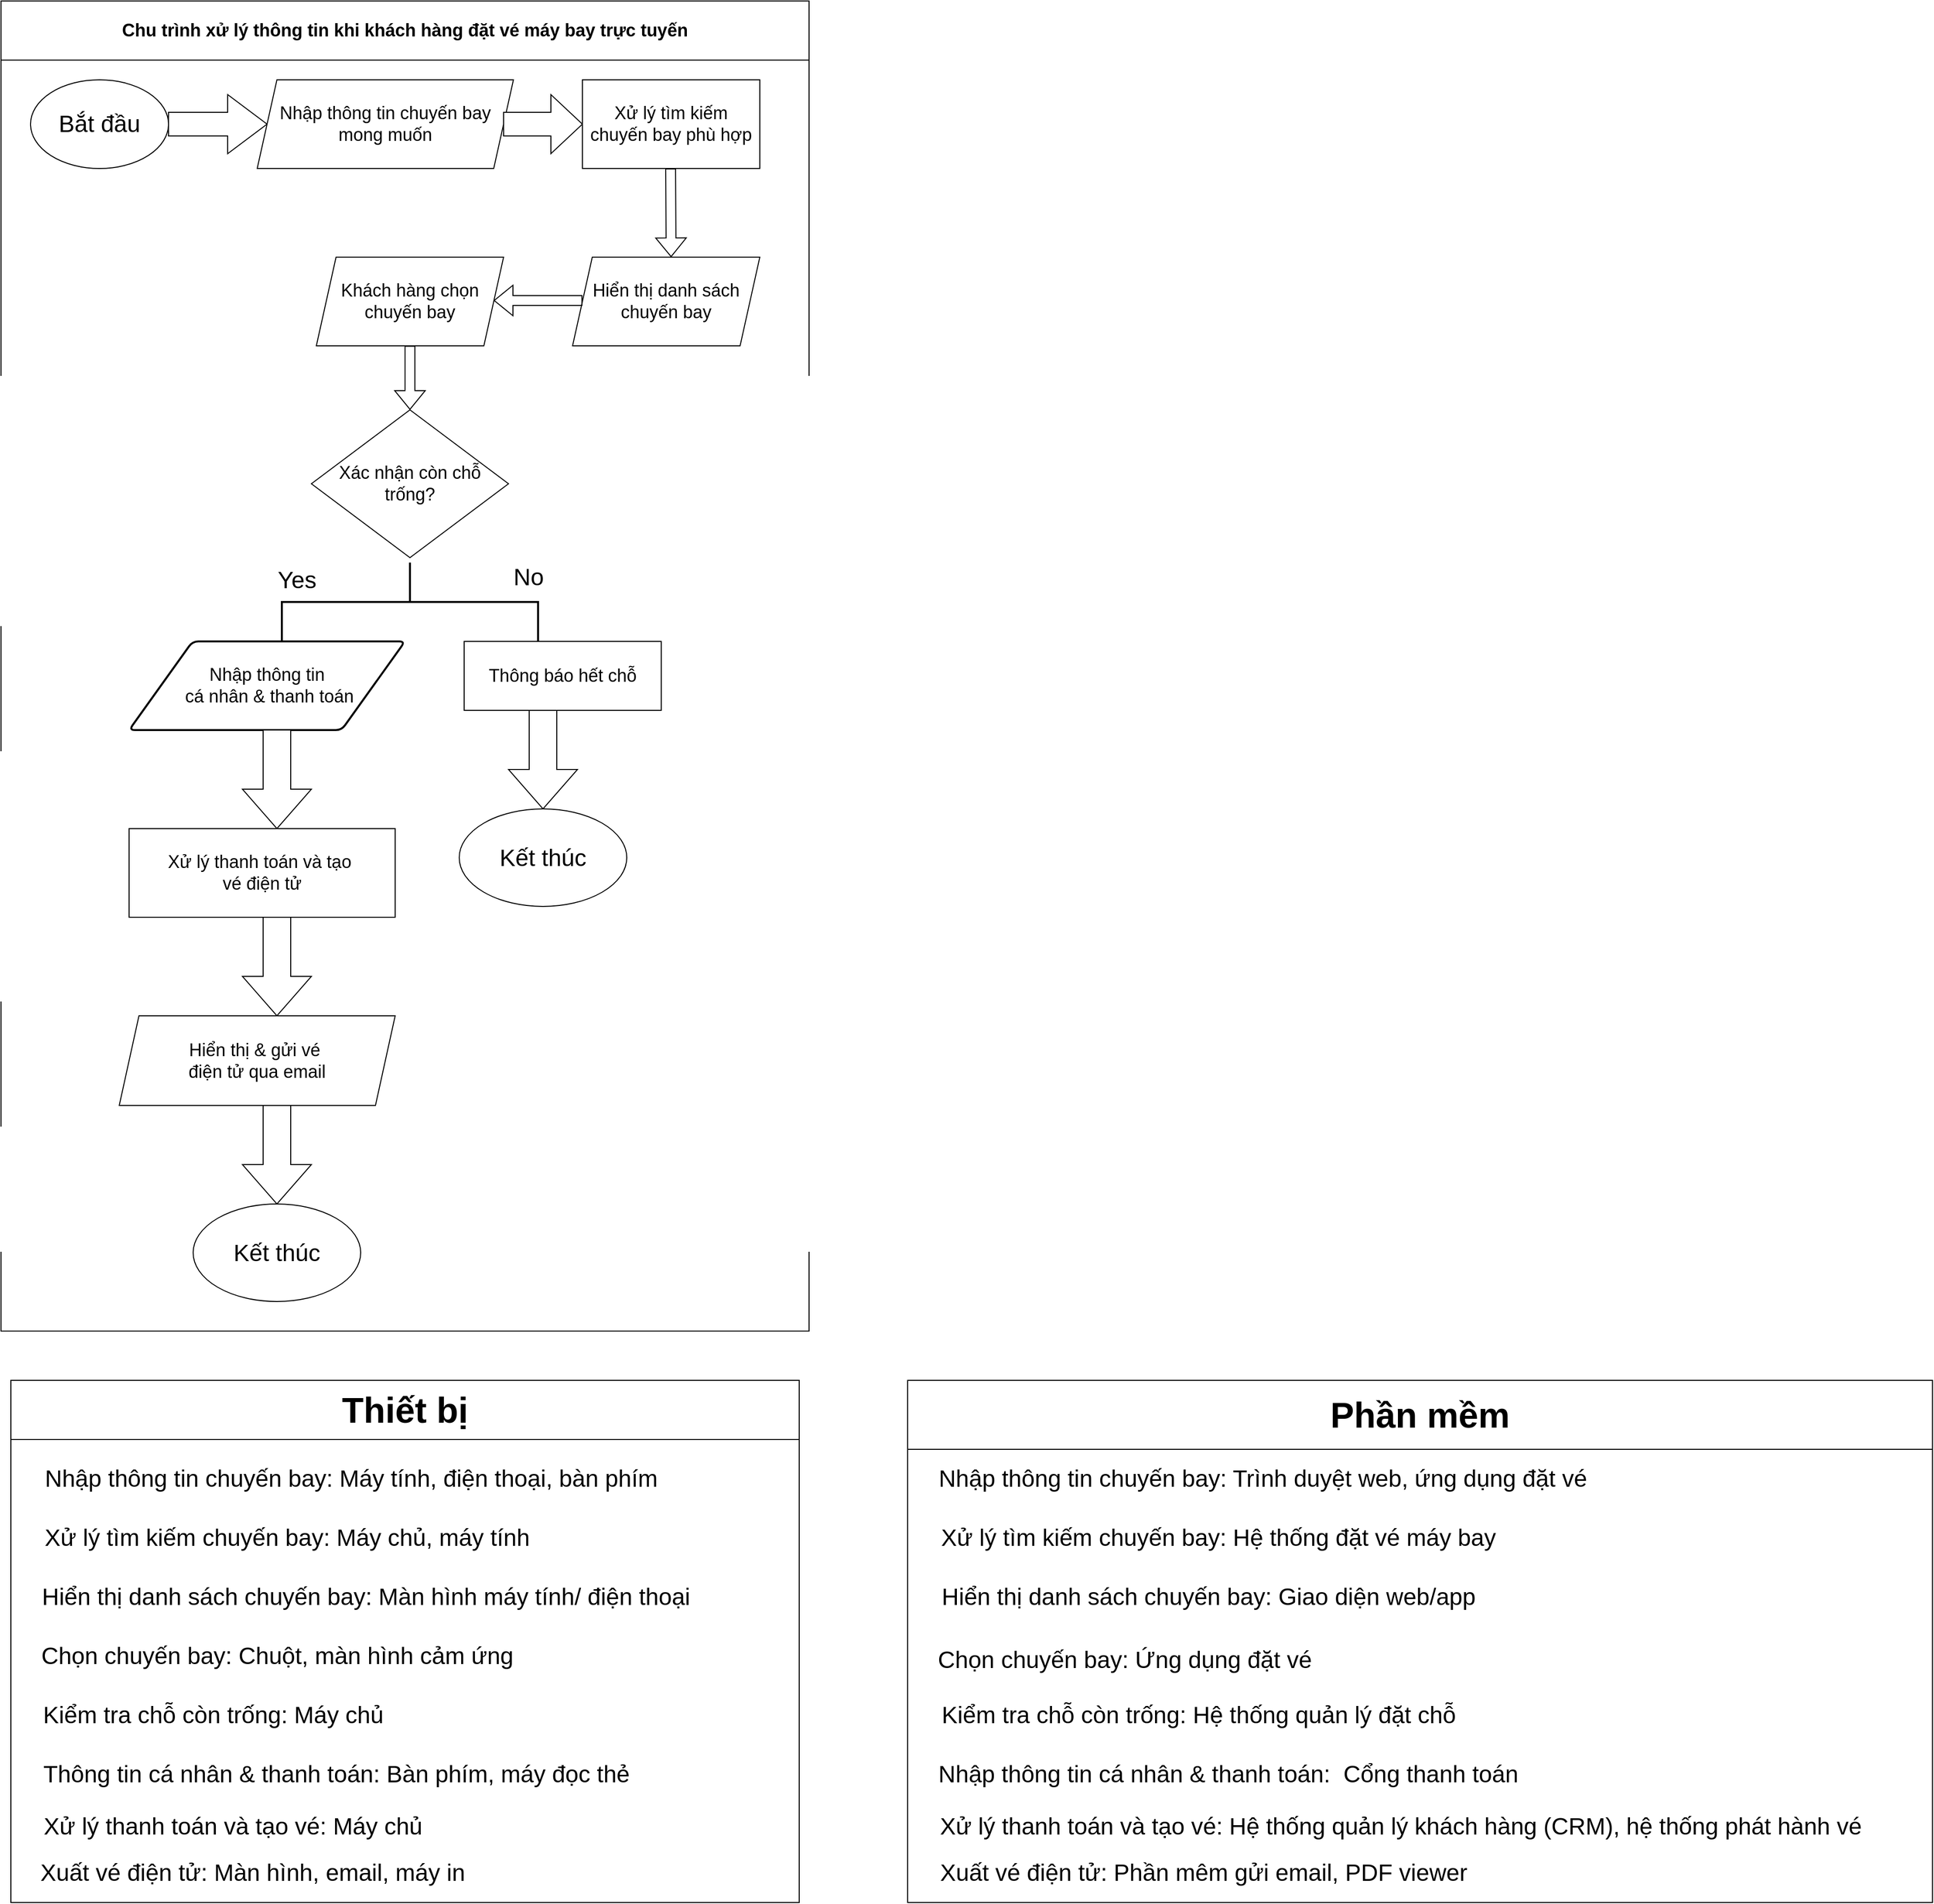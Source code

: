 <mxfile version="28.2.3" pages="2">
  <diagram name="Page-1" id="d0x5X-YeSEiQ55zwJeIq">
    <mxGraphModel dx="1520" dy="1687" grid="1" gridSize="10" guides="1" tooltips="1" connect="1" arrows="1" fold="1" page="1" pageScale="1" pageWidth="827" pageHeight="1169" math="0" shadow="0">
      <root>
        <mxCell id="0" />
        <mxCell id="1" parent="0" />
        <mxCell id="qD-dzojL0wmvMih2MRvN-1" value="&lt;font style=&quot;font-size: 18px;&quot;&gt;Chu trình xử lý thông tin khi khách hàng đặt vé máy bay trực tuyến&lt;/font&gt;" style="swimlane;whiteSpace=wrap;html=1;startSize=60;" vertex="1" parent="1">
          <mxGeometry x="20" y="70" width="820" height="1350" as="geometry" />
        </mxCell>
        <mxCell id="qD-dzojL0wmvMih2MRvN-2" value="&lt;font style=&quot;font-size: 24px;&quot;&gt;Bắt đầu&lt;/font&gt;" style="ellipse;whiteSpace=wrap;html=1;" vertex="1" parent="qD-dzojL0wmvMih2MRvN-1">
          <mxGeometry x="30" y="80" width="140" height="90" as="geometry" />
        </mxCell>
        <mxCell id="qD-dzojL0wmvMih2MRvN-3" value="" style="shape=singleArrow;whiteSpace=wrap;html=1;arrowWidth=0.4;arrowSize=0.4;" vertex="1" parent="qD-dzojL0wmvMih2MRvN-1">
          <mxGeometry x="170" y="95" width="100" height="60" as="geometry" />
        </mxCell>
        <mxCell id="qD-dzojL0wmvMih2MRvN-6" value="&lt;font style=&quot;font-size: 18px;&quot;&gt;Nhập thông tin chuyến bay mong muốn&lt;/font&gt;" style="shape=parallelogram;perimeter=parallelogramPerimeter;whiteSpace=wrap;html=1;fixedSize=1;" vertex="1" parent="qD-dzojL0wmvMih2MRvN-1">
          <mxGeometry x="260" y="80" width="260" height="90" as="geometry" />
        </mxCell>
        <mxCell id="qD-dzojL0wmvMih2MRvN-7" value="" style="shape=singleArrow;whiteSpace=wrap;html=1;arrowWidth=0.4;arrowSize=0.4;" vertex="1" parent="qD-dzojL0wmvMih2MRvN-1">
          <mxGeometry x="510" y="95" width="80" height="60" as="geometry" />
        </mxCell>
        <mxCell id="qD-dzojL0wmvMih2MRvN-11" value="&lt;font style=&quot;font-size: 18px;&quot;&gt;Xử lý tìm kiếm chuyến bay phù hợp&lt;/font&gt;" style="rounded=0;whiteSpace=wrap;html=1;" vertex="1" parent="qD-dzojL0wmvMih2MRvN-1">
          <mxGeometry x="590" y="80" width="180" height="90" as="geometry" />
        </mxCell>
        <mxCell id="qD-dzojL0wmvMih2MRvN-14" value="" style="shape=flexArrow;endArrow=classic;html=1;rounded=0;" edge="1" parent="qD-dzojL0wmvMih2MRvN-1">
          <mxGeometry width="50" height="50" relative="1" as="geometry">
            <mxPoint x="679.52" y="170" as="sourcePoint" />
            <mxPoint x="680" y="260" as="targetPoint" />
          </mxGeometry>
        </mxCell>
        <mxCell id="qD-dzojL0wmvMih2MRvN-16" value="&lt;font style=&quot;font-size: 18px;&quot;&gt;Hiển thị danh sách chuyến bay&lt;/font&gt;" style="shape=parallelogram;perimeter=parallelogramPerimeter;whiteSpace=wrap;html=1;fixedSize=1;" vertex="1" parent="qD-dzojL0wmvMih2MRvN-1">
          <mxGeometry x="580" y="260" width="190" height="90" as="geometry" />
        </mxCell>
        <mxCell id="qD-dzojL0wmvMih2MRvN-17" value="" style="shape=flexArrow;endArrow=classic;html=1;rounded=0;" edge="1" parent="qD-dzojL0wmvMih2MRvN-1">
          <mxGeometry width="50" height="50" relative="1" as="geometry">
            <mxPoint x="590" y="304" as="sourcePoint" />
            <mxPoint x="500" y="304" as="targetPoint" />
          </mxGeometry>
        </mxCell>
        <mxCell id="qD-dzojL0wmvMih2MRvN-18" value="&lt;font style=&quot;font-size: 18px;&quot;&gt;Khách hàng chọn chuyến bay&lt;/font&gt;" style="shape=parallelogram;perimeter=parallelogramPerimeter;whiteSpace=wrap;html=1;fixedSize=1;" vertex="1" parent="qD-dzojL0wmvMih2MRvN-1">
          <mxGeometry x="320" y="260" width="190" height="90" as="geometry" />
        </mxCell>
        <mxCell id="qD-dzojL0wmvMih2MRvN-21" value="" style="shape=flexArrow;endArrow=classic;html=1;rounded=0;exitX=0.5;exitY=1;exitDx=0;exitDy=0;" edge="1" parent="qD-dzojL0wmvMih2MRvN-1" source="qD-dzojL0wmvMih2MRvN-18" target="qD-dzojL0wmvMih2MRvN-22">
          <mxGeometry width="50" height="50" relative="1" as="geometry">
            <mxPoint x="410" y="370" as="sourcePoint" />
            <mxPoint x="430" y="410" as="targetPoint" />
          </mxGeometry>
        </mxCell>
        <mxCell id="qD-dzojL0wmvMih2MRvN-22" value="&lt;font style=&quot;font-size: 18px;&quot;&gt;Xác nhận còn chỗ trống?&lt;/font&gt;" style="rhombus;whiteSpace=wrap;html=1;" vertex="1" parent="qD-dzojL0wmvMih2MRvN-1">
          <mxGeometry x="315" y="415" width="200" height="150" as="geometry" />
        </mxCell>
        <mxCell id="qD-dzojL0wmvMih2MRvN-23" value="" style="strokeWidth=2;html=1;shape=mxgraph.flowchart.annotation_2;align=left;labelPosition=right;pointerEvents=1;rotation=90;" vertex="1" parent="qD-dzojL0wmvMih2MRvN-1">
          <mxGeometry x="375" y="480" width="80" height="260" as="geometry" />
        </mxCell>
        <mxCell id="qD-dzojL0wmvMih2MRvN-24" value="&lt;div&gt;&lt;font style=&quot;font-size: 24px;&quot;&gt;Yes&lt;/font&gt;&lt;/div&gt;&lt;div&gt;&lt;br&gt;&lt;/div&gt;" style="text;html=1;align=center;verticalAlign=middle;resizable=0;points=[];autosize=1;strokeColor=none;fillColor=none;" vertex="1" parent="qD-dzojL0wmvMih2MRvN-1">
          <mxGeometry x="270" y="565" width="60" height="60" as="geometry" />
        </mxCell>
        <mxCell id="qD-dzojL0wmvMih2MRvN-25" value="&lt;font style=&quot;font-size: 18px;&quot;&gt;Nhập thông tin&lt;/font&gt;&lt;div&gt;&lt;font style=&quot;font-size: 18px;&quot;&gt;&amp;nbsp;cá nhân &amp;amp; thanh toán&lt;/font&gt;&lt;/div&gt;" style="shape=parallelogram;html=1;strokeWidth=2;perimeter=parallelogramPerimeter;whiteSpace=wrap;rounded=1;arcSize=12;size=0.23;" vertex="1" parent="qD-dzojL0wmvMih2MRvN-1">
          <mxGeometry x="130" y="650" width="280" height="90" as="geometry" />
        </mxCell>
        <mxCell id="qD-dzojL0wmvMih2MRvN-26" value="&lt;font style=&quot;font-size: 24px;&quot;&gt;No&lt;/font&gt;" style="text;html=1;align=center;verticalAlign=middle;resizable=0;points=[];autosize=1;strokeColor=none;fillColor=none;" vertex="1" parent="qD-dzojL0wmvMih2MRvN-1">
          <mxGeometry x="510" y="565" width="50" height="40" as="geometry" />
        </mxCell>
        <mxCell id="qD-dzojL0wmvMih2MRvN-29" value="" style="html=1;shadow=0;dashed=0;align=center;verticalAlign=middle;shape=mxgraph.arrows2.arrow;dy=0.6;dx=40;direction=south;notch=0;" vertex="1" parent="qD-dzojL0wmvMih2MRvN-1">
          <mxGeometry x="245" y="740" width="70" height="100" as="geometry" />
        </mxCell>
        <mxCell id="qD-dzojL0wmvMih2MRvN-30" value="&lt;font style=&quot;font-size: 18px;&quot;&gt;Xử lý thanh toán và tạo&amp;nbsp;&lt;/font&gt;&lt;div&gt;&lt;font style=&quot;font-size: 18px;&quot;&gt;vé điện tử&lt;/font&gt;&lt;/div&gt;" style="rounded=0;whiteSpace=wrap;html=1;" vertex="1" parent="qD-dzojL0wmvMih2MRvN-1">
          <mxGeometry x="130" y="840" width="270" height="90" as="geometry" />
        </mxCell>
        <mxCell id="qD-dzojL0wmvMih2MRvN-31" value="" style="html=1;shadow=0;dashed=0;align=center;verticalAlign=middle;shape=mxgraph.arrows2.arrow;dy=0.6;dx=40;direction=south;notch=0;" vertex="1" parent="qD-dzojL0wmvMih2MRvN-1">
          <mxGeometry x="245" y="930" width="70" height="100" as="geometry" />
        </mxCell>
        <mxCell id="qD-dzojL0wmvMih2MRvN-34" value="&lt;font style=&quot;font-size: 18px;&quot;&gt;Hiển thị &amp;amp; gửi vé&amp;nbsp;&lt;/font&gt;&lt;div&gt;&lt;font style=&quot;font-size: 18px;&quot;&gt;điện tử qua email&lt;/font&gt;&lt;/div&gt;" style="shape=parallelogram;perimeter=parallelogramPerimeter;whiteSpace=wrap;html=1;fixedSize=1;" vertex="1" parent="qD-dzojL0wmvMih2MRvN-1">
          <mxGeometry x="120" y="1030" width="280" height="91" as="geometry" />
        </mxCell>
        <mxCell id="qD-dzojL0wmvMih2MRvN-35" value="" style="html=1;shadow=0;dashed=0;align=center;verticalAlign=middle;shape=mxgraph.arrows2.arrow;dy=0.6;dx=40;direction=south;notch=0;" vertex="1" parent="qD-dzojL0wmvMih2MRvN-1">
          <mxGeometry x="245" y="1121" width="70" height="100" as="geometry" />
        </mxCell>
        <mxCell id="qD-dzojL0wmvMih2MRvN-36" value="&lt;font style=&quot;font-size: 24px;&quot;&gt;Kết thúc&lt;/font&gt;" style="ellipse;whiteSpace=wrap;html=1;" vertex="1" parent="qD-dzojL0wmvMih2MRvN-1">
          <mxGeometry x="195" y="1221" width="170" height="99" as="geometry" />
        </mxCell>
        <mxCell id="qD-dzojL0wmvMih2MRvN-38" value="&lt;font style=&quot;font-size: 18px;&quot;&gt;Thông báo hết chỗ&lt;/font&gt;" style="rounded=0;whiteSpace=wrap;html=1;" vertex="1" parent="qD-dzojL0wmvMih2MRvN-1">
          <mxGeometry x="470" y="650" width="200" height="70" as="geometry" />
        </mxCell>
        <mxCell id="qD-dzojL0wmvMih2MRvN-39" value="" style="html=1;shadow=0;dashed=0;align=center;verticalAlign=middle;shape=mxgraph.arrows2.arrow;dy=0.6;dx=40;direction=south;notch=0;" vertex="1" parent="qD-dzojL0wmvMih2MRvN-1">
          <mxGeometry x="515" y="720" width="70" height="100" as="geometry" />
        </mxCell>
        <mxCell id="qD-dzojL0wmvMih2MRvN-42" value="&lt;font style=&quot;font-size: 24px;&quot;&gt;Kết thúc&lt;/font&gt;" style="ellipse;whiteSpace=wrap;html=1;" vertex="1" parent="qD-dzojL0wmvMih2MRvN-1">
          <mxGeometry x="465" y="820" width="170" height="99" as="geometry" />
        </mxCell>
        <mxCell id="qD-dzojL0wmvMih2MRvN-43" value="&lt;font style=&quot;font-size: 36px;&quot;&gt;Thiết bị&lt;/font&gt;" style="swimlane;whiteSpace=wrap;html=1;startSize=60;" vertex="1" parent="1">
          <mxGeometry x="30" y="1470" width="800" height="530" as="geometry" />
        </mxCell>
        <mxCell id="qD-dzojL0wmvMih2MRvN-46" value="&lt;font style=&quot;font-size: 24px;&quot;&gt;Nhập thông tin chuyến bay: Máy tính, điện thoại, bàn phím&lt;/font&gt;" style="text;html=1;align=center;verticalAlign=middle;resizable=0;points=[];autosize=1;strokeColor=none;fillColor=none;" vertex="1" parent="qD-dzojL0wmvMih2MRvN-43">
          <mxGeometry x="20" y="80" width="650" height="40" as="geometry" />
        </mxCell>
        <mxCell id="qD-dzojL0wmvMih2MRvN-47" value="&lt;font style=&quot;font-size: 24px;&quot;&gt;Xử lý tìm kiếm chuyến bay: Máy chủ, máy tính&lt;/font&gt;" style="text;html=1;align=center;verticalAlign=middle;resizable=0;points=[];autosize=1;strokeColor=none;fillColor=none;" vertex="1" parent="qD-dzojL0wmvMih2MRvN-43">
          <mxGeometry x="20" y="140" width="520" height="40" as="geometry" />
        </mxCell>
        <mxCell id="qD-dzojL0wmvMih2MRvN-48" value="&lt;span style=&quot;font-size: 24px;&quot;&gt;Hiển thị danh sách chuyến bay: Màn hình máy tính/ điện thoại&lt;/span&gt;" style="text;html=1;align=center;verticalAlign=middle;resizable=0;points=[];autosize=1;strokeColor=none;fillColor=none;" vertex="1" parent="qD-dzojL0wmvMih2MRvN-43">
          <mxGeometry x="20" y="200" width="680" height="40" as="geometry" />
        </mxCell>
        <mxCell id="qD-dzojL0wmvMih2MRvN-49" value="&lt;font style=&quot;font-size: 24px;&quot;&gt;Chọn chuyến bay: Chuột, màn hình cảm ứng&lt;/font&gt;" style="text;html=1;align=center;verticalAlign=middle;resizable=0;points=[];autosize=1;strokeColor=none;fillColor=none;" vertex="1" parent="qD-dzojL0wmvMih2MRvN-43">
          <mxGeometry x="20" y="260" width="500" height="40" as="geometry" />
        </mxCell>
        <mxCell id="qD-dzojL0wmvMih2MRvN-50" value="&lt;font style=&quot;font-size: 24px;&quot;&gt;Kiểm tra chỗ còn trống: Máy chủ&lt;/font&gt;" style="text;html=1;align=center;verticalAlign=middle;resizable=0;points=[];autosize=1;strokeColor=none;fillColor=none;" vertex="1" parent="qD-dzojL0wmvMih2MRvN-43">
          <mxGeometry x="20" y="320" width="370" height="40" as="geometry" />
        </mxCell>
        <mxCell id="qD-dzojL0wmvMih2MRvN-51" value="&lt;font style=&quot;font-size: 24px;&quot;&gt;Thông tin cá nhân &amp;amp; thanh toán: Bàn phím, máy đọc thẻ&lt;/font&gt;" style="text;html=1;align=center;verticalAlign=middle;resizable=0;points=[];autosize=1;strokeColor=none;fillColor=none;" vertex="1" parent="qD-dzojL0wmvMih2MRvN-43">
          <mxGeometry x="20" y="380" width="620" height="40" as="geometry" />
        </mxCell>
        <mxCell id="qD-dzojL0wmvMih2MRvN-52" value="&lt;font style=&quot;font-size: 24px;&quot;&gt;Xử lý thanh toán và tạo vé: Máy chủ&lt;/font&gt;" style="text;html=1;align=center;verticalAlign=middle;resizable=0;points=[];autosize=1;strokeColor=none;fillColor=none;" vertex="1" parent="qD-dzojL0wmvMih2MRvN-43">
          <mxGeometry x="20" y="433" width="410" height="40" as="geometry" />
        </mxCell>
        <mxCell id="qD-dzojL0wmvMih2MRvN-53" value="&lt;font style=&quot;font-size: 24px;&quot;&gt;Xuất vé điện tử: Màn hình, email, máy in&lt;/font&gt;" style="text;html=1;align=center;verticalAlign=middle;resizable=0;points=[];autosize=1;strokeColor=none;fillColor=none;" vertex="1" parent="qD-dzojL0wmvMih2MRvN-43">
          <mxGeometry x="20" y="480" width="450" height="40" as="geometry" />
        </mxCell>
        <mxCell id="qD-dzojL0wmvMih2MRvN-54" value="&lt;span style=&quot;font-size: 36px;&quot;&gt;Phần mềm&lt;/span&gt;" style="swimlane;whiteSpace=wrap;html=1;startSize=70;" vertex="1" parent="1">
          <mxGeometry x="940" y="1470" width="1040" height="530" as="geometry" />
        </mxCell>
        <mxCell id="qD-dzojL0wmvMih2MRvN-55" value="&lt;font style=&quot;font-size: 24px;&quot;&gt;Nhập thông tin chuyến bay: Trình duyệt web, ứng dụng đặt vé&lt;/font&gt;" style="text;html=1;align=center;verticalAlign=middle;resizable=0;points=[];autosize=1;strokeColor=none;fillColor=none;" vertex="1" parent="qD-dzojL0wmvMih2MRvN-54">
          <mxGeometry x="20" y="80" width="680" height="40" as="geometry" />
        </mxCell>
        <mxCell id="qD-dzojL0wmvMih2MRvN-56" value="&lt;font style=&quot;font-size: 24px;&quot;&gt;Xử lý tìm kiếm chuyến bay: Hệ thống đặt vé máy bay&lt;/font&gt;" style="text;html=1;align=center;verticalAlign=middle;resizable=0;points=[];autosize=1;strokeColor=none;fillColor=none;" vertex="1" parent="qD-dzojL0wmvMih2MRvN-54">
          <mxGeometry x="20" y="140" width="590" height="40" as="geometry" />
        </mxCell>
        <mxCell id="qD-dzojL0wmvMih2MRvN-57" value="&lt;span style=&quot;font-size: 24px;&quot;&gt;Hiển thị danh sách chuyến bay: Giao diện web/app&lt;/span&gt;" style="text;html=1;align=center;verticalAlign=middle;resizable=0;points=[];autosize=1;strokeColor=none;fillColor=none;" vertex="1" parent="qD-dzojL0wmvMih2MRvN-54">
          <mxGeometry x="20" y="200" width="570" height="40" as="geometry" />
        </mxCell>
        <mxCell id="qD-dzojL0wmvMih2MRvN-58" value="&lt;font style=&quot;font-size: 24px;&quot;&gt;Chọn chuyến bay: Ứng dụng đặt vé&lt;/font&gt;" style="text;html=1;align=center;verticalAlign=middle;resizable=0;points=[];autosize=1;strokeColor=none;fillColor=none;" vertex="1" parent="qD-dzojL0wmvMih2MRvN-54">
          <mxGeometry x="20" y="263.5" width="400" height="40" as="geometry" />
        </mxCell>
        <mxCell id="qD-dzojL0wmvMih2MRvN-59" value="&lt;font style=&quot;font-size: 24px;&quot;&gt;Kiểm tra chỗ còn trống: Hệ thống quản lý đặt chỗ&lt;/font&gt;" style="text;html=1;align=center;verticalAlign=middle;resizable=0;points=[];autosize=1;strokeColor=none;fillColor=none;" vertex="1" parent="qD-dzojL0wmvMih2MRvN-54">
          <mxGeometry x="20" y="320" width="550" height="40" as="geometry" />
        </mxCell>
        <mxCell id="qD-dzojL0wmvMih2MRvN-60" value="&lt;font style=&quot;font-size: 24px;&quot;&gt;Nhập thông tin cá nhân &amp;amp; thanh toán:&amp;nbsp; Cổng thanh toán&lt;/font&gt;" style="text;html=1;align=center;verticalAlign=middle;resizable=0;points=[];autosize=1;strokeColor=none;fillColor=none;" vertex="1" parent="qD-dzojL0wmvMih2MRvN-54">
          <mxGeometry x="20" y="380" width="610" height="40" as="geometry" />
        </mxCell>
        <mxCell id="qD-dzojL0wmvMih2MRvN-61" value="&lt;font style=&quot;font-size: 24px;&quot;&gt;Xử lý thanh toán và tạo vé: Hệ thống quản lý khách hàng (CRM), hệ thống phát hành vé&lt;/font&gt;" style="text;html=1;align=center;verticalAlign=middle;resizable=0;points=[];autosize=1;strokeColor=none;fillColor=none;" vertex="1" parent="qD-dzojL0wmvMih2MRvN-54">
          <mxGeometry x="20" y="433" width="960" height="40" as="geometry" />
        </mxCell>
        <mxCell id="qD-dzojL0wmvMih2MRvN-62" value="&lt;font style=&quot;font-size: 24px;&quot;&gt;Xuất vé điện tử: Phần mêm gửi email, PDF viewer&lt;/font&gt;" style="text;html=1;align=center;verticalAlign=middle;resizable=0;points=[];autosize=1;strokeColor=none;fillColor=none;" vertex="1" parent="qD-dzojL0wmvMih2MRvN-54">
          <mxGeometry x="20" y="480" width="560" height="40" as="geometry" />
        </mxCell>
      </root>
    </mxGraphModel>
  </diagram>
  <diagram id="0Pq3rWFLO9Vw0IQor3fh" name="Page-2">
    <mxGraphModel dx="1111" dy="525" grid="0" gridSize="10" guides="1" tooltips="1" connect="1" arrows="1" fold="1" page="0" pageScale="1" pageWidth="827" pageHeight="1169" math="0" shadow="0">
      <root>
        <mxCell id="0" />
        <mxCell id="1" parent="0" />
      </root>
    </mxGraphModel>
  </diagram>
</mxfile>
